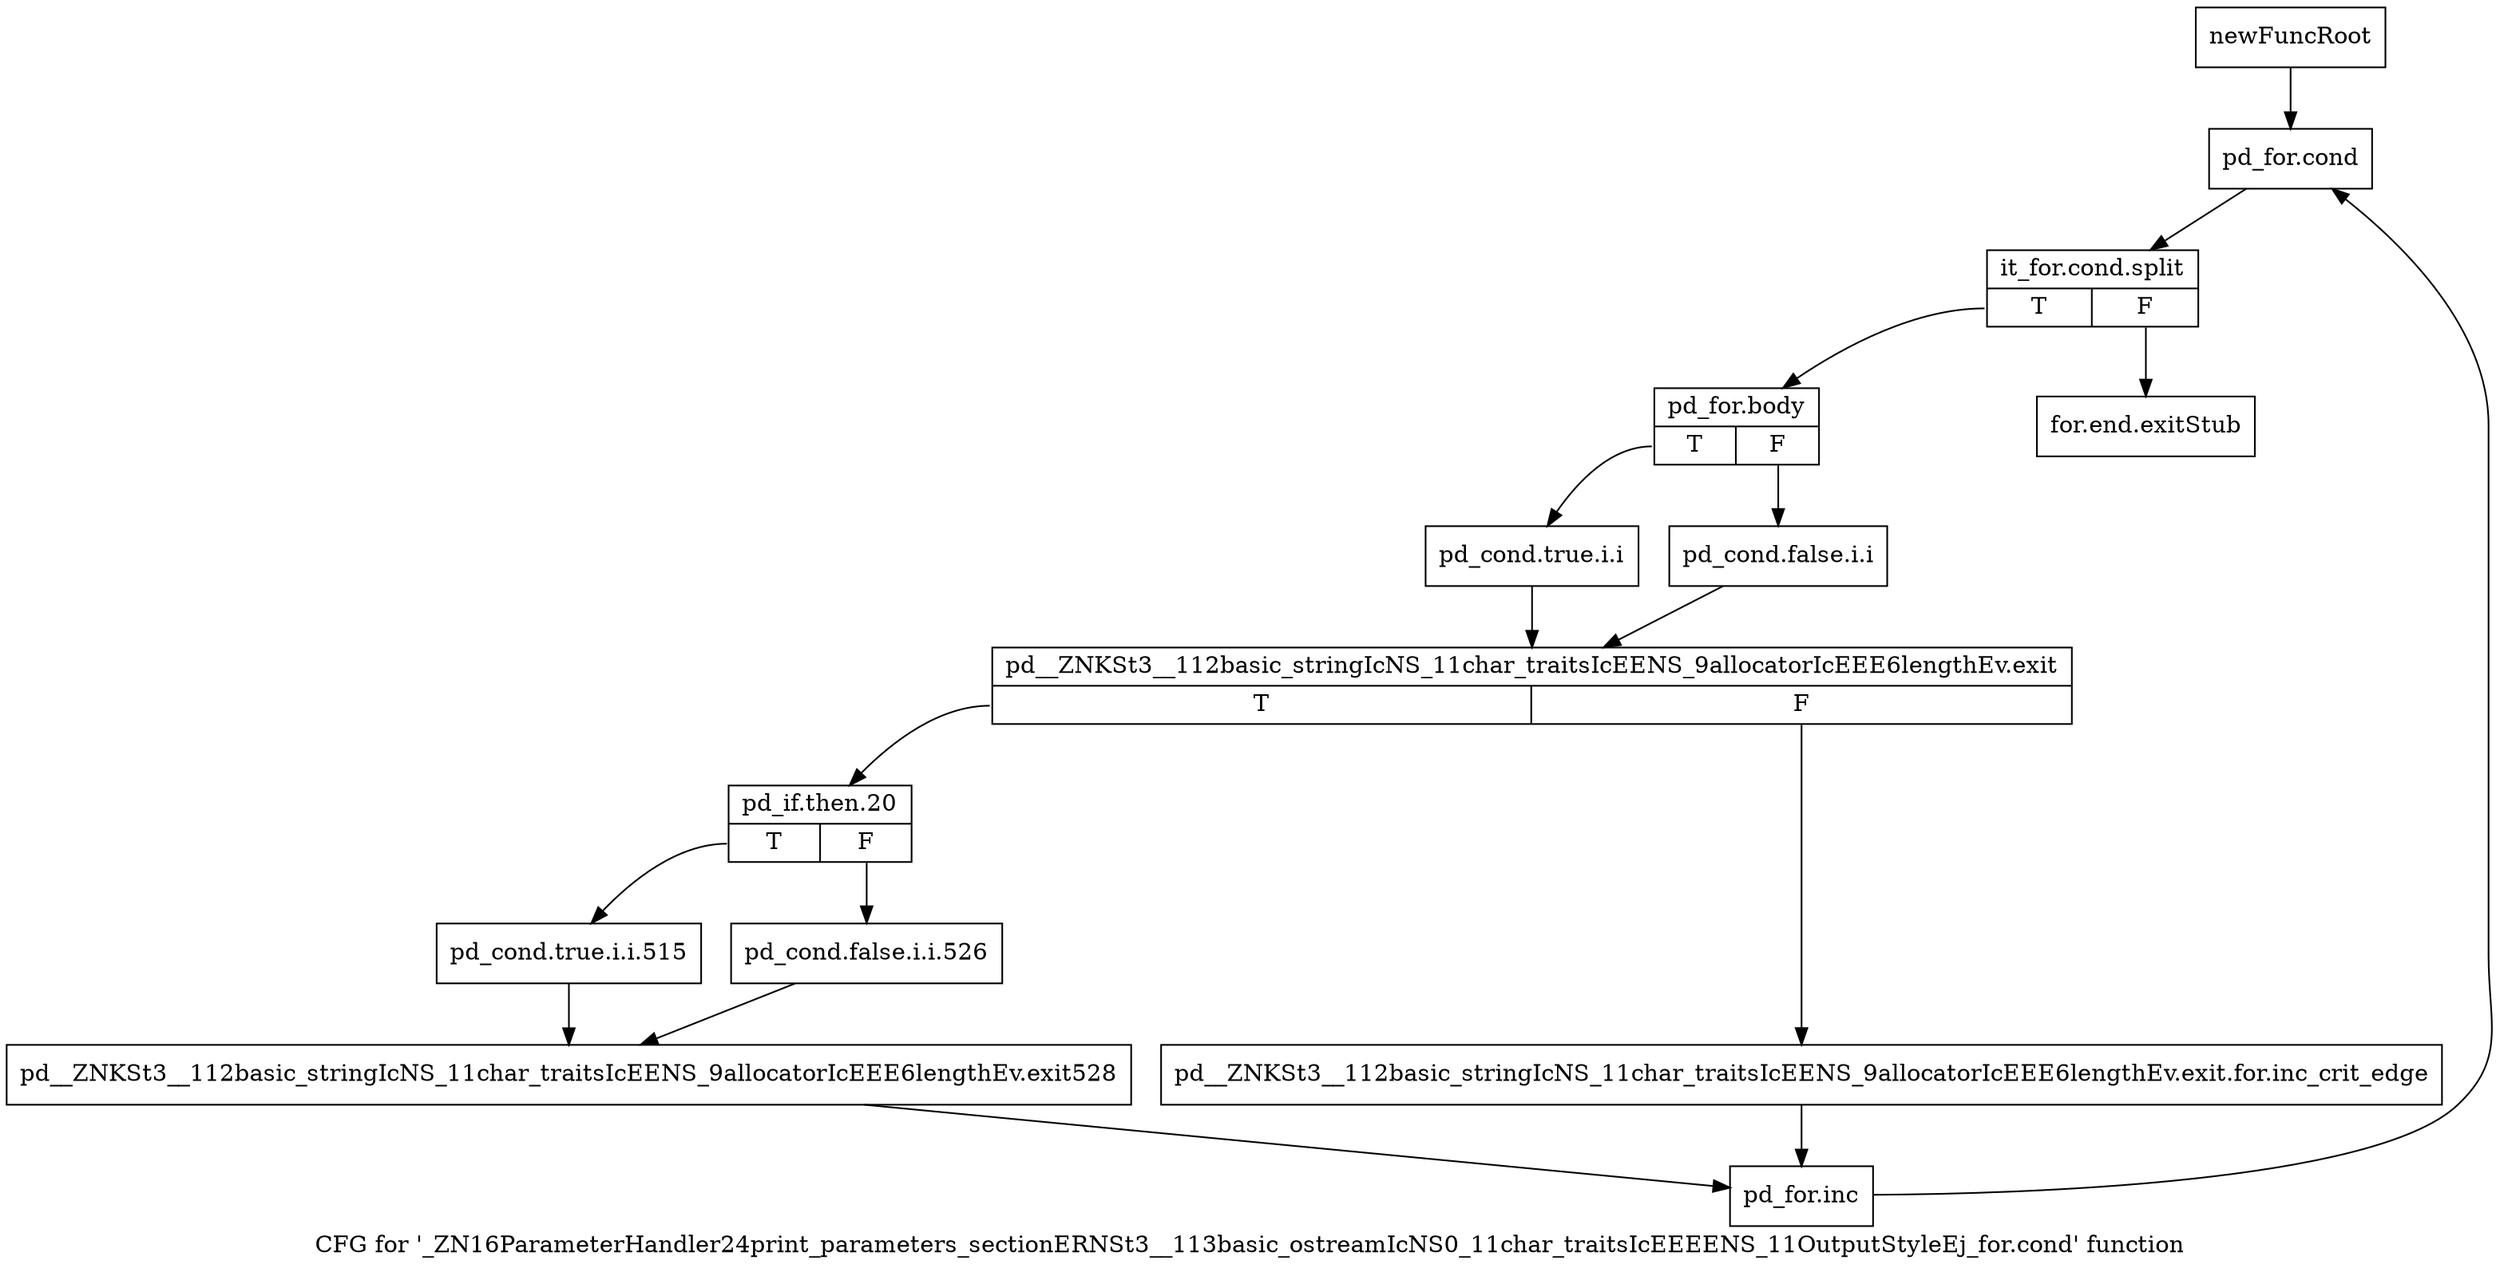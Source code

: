digraph "CFG for '_ZN16ParameterHandler24print_parameters_sectionERNSt3__113basic_ostreamIcNS0_11char_traitsIcEEEENS_11OutputStyleEj_for.cond' function" {
	label="CFG for '_ZN16ParameterHandler24print_parameters_sectionERNSt3__113basic_ostreamIcNS0_11char_traitsIcEEEENS_11OutputStyleEj_for.cond' function";

	Node0x95a4030 [shape=record,label="{newFuncRoot}"];
	Node0x95a4030 -> Node0x95a61f0;
	Node0x95a4080 [shape=record,label="{for.end.exitStub}"];
	Node0x95a61f0 [shape=record,label="{pd_for.cond}"];
	Node0x95a61f0 -> Node0xaaf86c0;
	Node0xaaf86c0 [shape=record,label="{it_for.cond.split|{<s0>T|<s1>F}}"];
	Node0xaaf86c0:s0 -> Node0x95a6240;
	Node0xaaf86c0:s1 -> Node0x95a4080;
	Node0x95a6240 [shape=record,label="{pd_for.body|{<s0>T|<s1>F}}"];
	Node0x95a6240:s0 -> Node0x95a62e0;
	Node0x95a6240:s1 -> Node0x95a6290;
	Node0x95a6290 [shape=record,label="{pd_cond.false.i.i}"];
	Node0x95a6290 -> Node0x95a6330;
	Node0x95a62e0 [shape=record,label="{pd_cond.true.i.i}"];
	Node0x95a62e0 -> Node0x95a6330;
	Node0x95a6330 [shape=record,label="{pd__ZNKSt3__112basic_stringIcNS_11char_traitsIcEENS_9allocatorIcEEE6lengthEv.exit|{<s0>T|<s1>F}}"];
	Node0x95a6330:s0 -> Node0x95a63d0;
	Node0x95a6330:s1 -> Node0x95a6380;
	Node0x95a6380 [shape=record,label="{pd__ZNKSt3__112basic_stringIcNS_11char_traitsIcEENS_9allocatorIcEEE6lengthEv.exit.for.inc_crit_edge}"];
	Node0x95a6380 -> Node0x95a6510;
	Node0x95a63d0 [shape=record,label="{pd_if.then.20|{<s0>T|<s1>F}}"];
	Node0x95a63d0:s0 -> Node0x95a6470;
	Node0x95a63d0:s1 -> Node0x95a6420;
	Node0x95a6420 [shape=record,label="{pd_cond.false.i.i.526}"];
	Node0x95a6420 -> Node0x95a64c0;
	Node0x95a6470 [shape=record,label="{pd_cond.true.i.i.515}"];
	Node0x95a6470 -> Node0x95a64c0;
	Node0x95a64c0 [shape=record,label="{pd__ZNKSt3__112basic_stringIcNS_11char_traitsIcEENS_9allocatorIcEEE6lengthEv.exit528}"];
	Node0x95a64c0 -> Node0x95a6510;
	Node0x95a6510 [shape=record,label="{pd_for.inc}"];
	Node0x95a6510 -> Node0x95a61f0;
}
